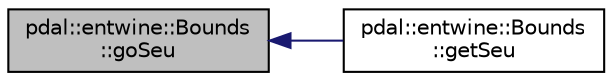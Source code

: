 digraph "pdal::entwine::Bounds::goSeu"
{
  edge [fontname="Helvetica",fontsize="10",labelfontname="Helvetica",labelfontsize="10"];
  node [fontname="Helvetica",fontsize="10",shape=record];
  rankdir="LR";
  Node1 [label="pdal::entwine::Bounds\l::goSeu",height=0.2,width=0.4,color="black", fillcolor="grey75", style="filled", fontcolor="black"];
  Node1 -> Node2 [dir="back",color="midnightblue",fontsize="10",style="solid",fontname="Helvetica"];
  Node2 [label="pdal::entwine::Bounds\l::getSeu",height=0.2,width=0.4,color="black", fillcolor="white", style="filled",URL="$classpdal_1_1entwine_1_1Bounds.html#aa8ef4f989bb7463bf37196d8d5a4ea70"];
}
